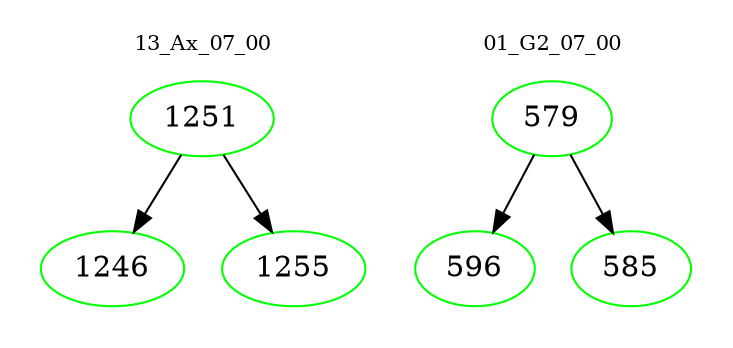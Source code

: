 digraph{
subgraph cluster_0 {
color = white
label = "13_Ax_07_00";
fontsize=10;
T0_1251 [label="1251", color="green"]
T0_1251 -> T0_1246 [color="black"]
T0_1246 [label="1246", color="green"]
T0_1251 -> T0_1255 [color="black"]
T0_1255 [label="1255", color="green"]
}
subgraph cluster_1 {
color = white
label = "01_G2_07_00";
fontsize=10;
T1_579 [label="579", color="green"]
T1_579 -> T1_596 [color="black"]
T1_596 [label="596", color="green"]
T1_579 -> T1_585 [color="black"]
T1_585 [label="585", color="green"]
}
}
